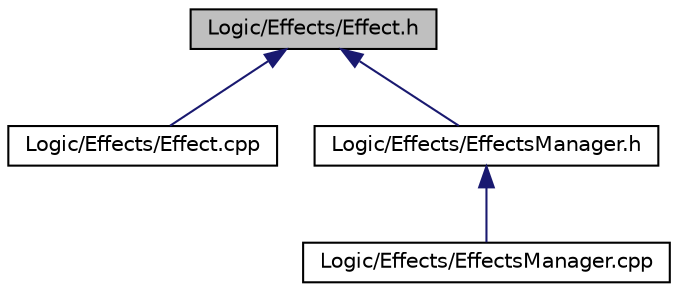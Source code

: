 digraph "Logic/Effects/Effect.h"
{
  edge [fontname="Helvetica",fontsize="10",labelfontname="Helvetica",labelfontsize="10"];
  node [fontname="Helvetica",fontsize="10",shape=record];
  Node1 [label="Logic/Effects/Effect.h",height=0.2,width=0.4,color="black", fillcolor="grey75", style="filled", fontcolor="black"];
  Node1 -> Node2 [dir="back",color="midnightblue",fontsize="10",style="solid"];
  Node2 [label="Logic/Effects/Effect.cpp",height=0.2,width=0.4,color="black", fillcolor="white", style="filled",URL="$Effect_8cpp.html"];
  Node1 -> Node3 [dir="back",color="midnightblue",fontsize="10",style="solid"];
  Node3 [label="Logic/Effects/EffectsManager.h",height=0.2,width=0.4,color="black", fillcolor="white", style="filled",URL="$EffectsManager_8h.html"];
  Node3 -> Node4 [dir="back",color="midnightblue",fontsize="10",style="solid"];
  Node4 [label="Logic/Effects/EffectsManager.cpp",height=0.2,width=0.4,color="black", fillcolor="white", style="filled",URL="$EffectsManager_8cpp.html"];
}
